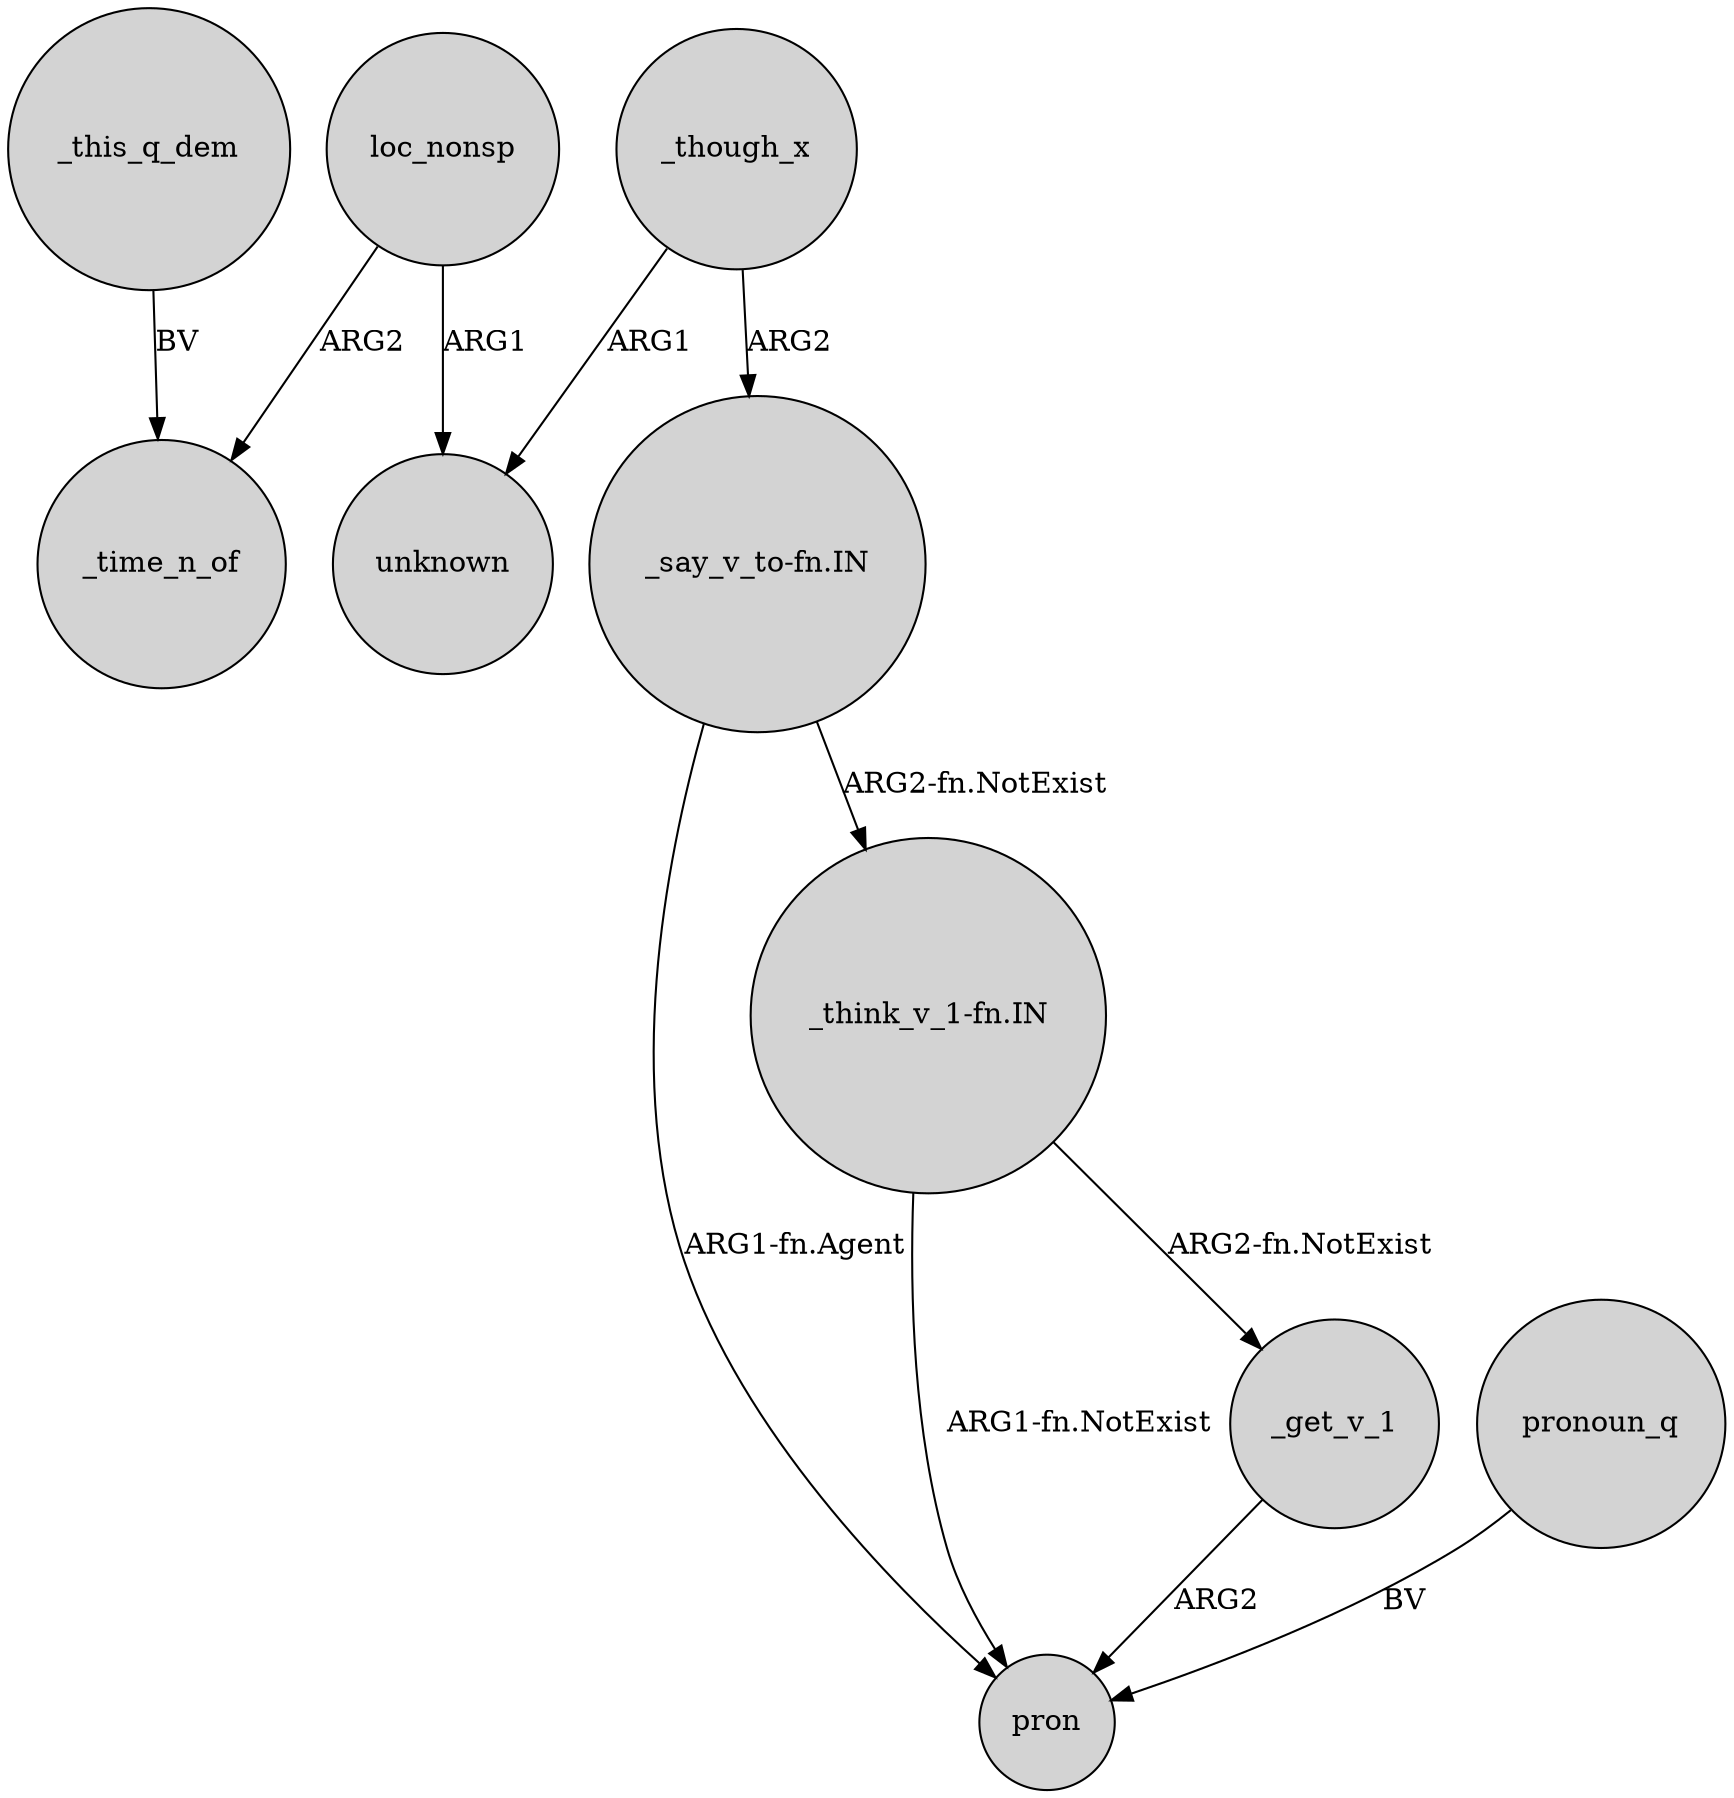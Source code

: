 digraph {
	node [shape=circle style=filled]
	loc_nonsp -> _time_n_of [label=ARG2]
	_though_x -> unknown [label=ARG1]
	_though_x -> "_say_v_to-fn.IN" [label=ARG2]
	_get_v_1 -> pron [label=ARG2]
	"_say_v_to-fn.IN" -> "_think_v_1-fn.IN" [label="ARG2-fn.NotExist"]
	_this_q_dem -> _time_n_of [label=BV]
	"_think_v_1-fn.IN" -> pron [label="ARG1-fn.NotExist"]
	"_think_v_1-fn.IN" -> _get_v_1 [label="ARG2-fn.NotExist"]
	loc_nonsp -> unknown [label=ARG1]
	"_say_v_to-fn.IN" -> pron [label="ARG1-fn.Agent"]
	pronoun_q -> pron [label=BV]
}
